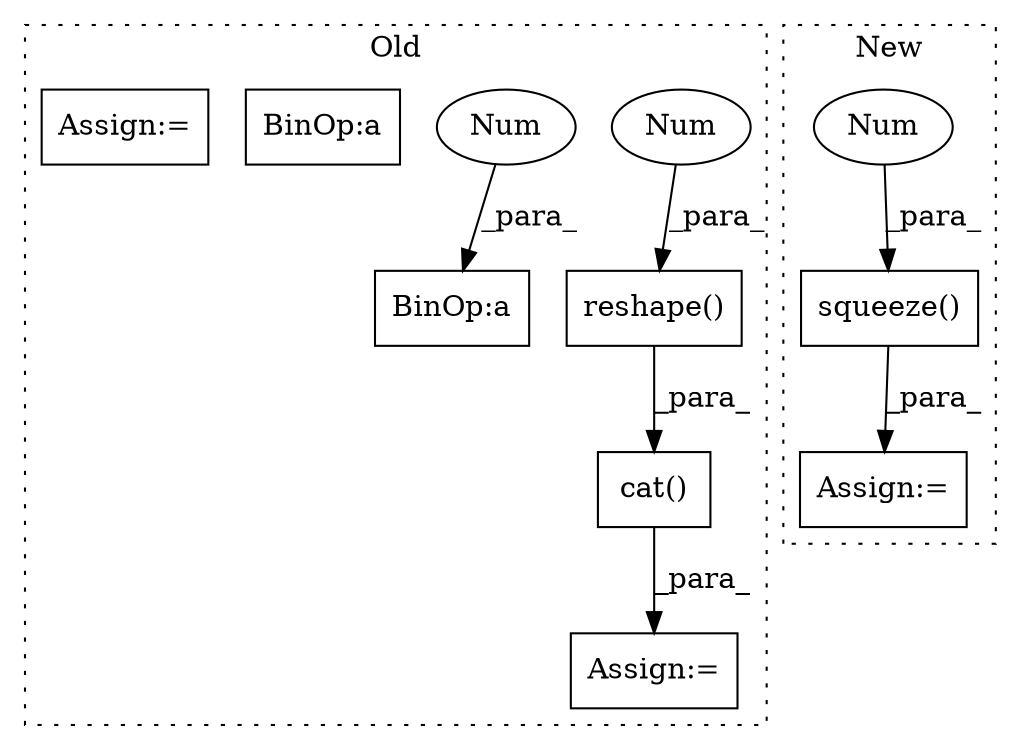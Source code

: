 digraph G {
subgraph cluster0 {
1 [label="cat()" a="75" s="6997,7085" l="31,1" shape="box"];
3 [label="Assign:=" a="68" s="6994" l="3" shape="box"];
6 [label="reshape()" a="75" s="7042,7080" l="33,1" shape="box"];
7 [label="Num" a="76" s="7075" l="1" shape="ellipse"];
8 [label="BinOp:a" a="82" s="6928" l="3" shape="box"];
9 [label="Num" a="76" s="6931" l="1" shape="ellipse"];
10 [label="BinOp:a" a="82" s="7061" l="3" shape="box"];
11 [label="Assign:=" a="68" s="6906" l="3" shape="box"];
label = "Old";
style="dotted";
}
subgraph cluster1 {
2 [label="squeeze()" a="75" s="6593,6640" l="46,1" shape="box"];
4 [label="Assign:=" a="68" s="6590" l="3" shape="box"];
5 [label="Num" a="76" s="6639" l="1" shape="ellipse"];
label = "New";
style="dotted";
}
1 -> 3 [label="_para_"];
2 -> 4 [label="_para_"];
5 -> 2 [label="_para_"];
6 -> 1 [label="_para_"];
7 -> 6 [label="_para_"];
9 -> 8 [label="_para_"];
}